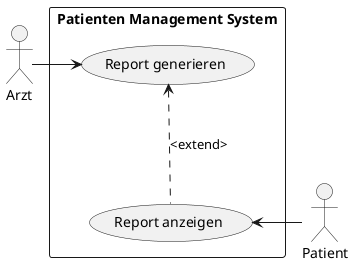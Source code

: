 @startuml
actor Arzt
actor "Patient" as patient

rectangle "Patienten Management System" as pms {
    (Report generieren) as generate
    (Report anzeigen) as showR

    generate <.down. showR: <extend>
}

Arzt -right-> generate
patient -left-> showR



@enduml